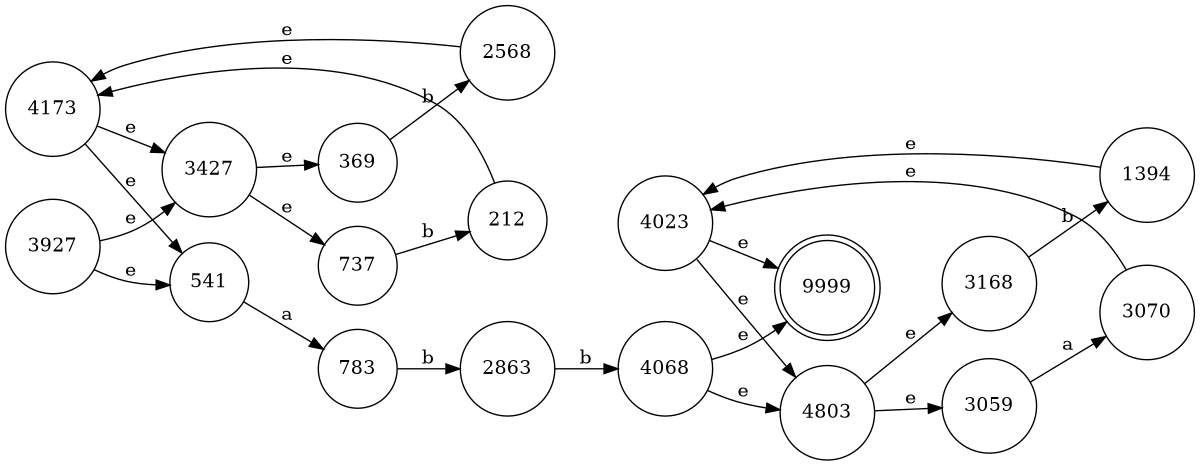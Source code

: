 digraph finite_state_machine {
	rankdir=LR size="8,5"
	node [shape=doublecircle]
	9999
	node [shape=circle]
	1394 -> 4023 [label=e
]
	212 -> 4173 [label=e
]
	2568 -> 4173 [label=e
]
	2863 -> 4068 [label=b
]
	3059 -> 3070 [label=a
]
	3070 -> 4023 [label=e
]
	3168 -> 1394 [label=b
]
	3427 -> 369 [label=e
]
	3427 -> 737 [label=e
]
	369 -> 2568 [label=b
]
	3927 -> 3427 [label=e
]
	3927 -> 541 [label=e
]
	4023 -> 4803 [label=e
]
	4023 -> 9999 [label=e
]
	4068 -> 4803 [label=e
]
	4068 -> 9999 [label=e
]
	4173 -> 3427 [label=e
]
	4173 -> 541 [label=e
]
	4803 -> 3059 [label=e
]
	4803 -> 3168 [label=e
]
	541 -> 783 [label=a
]
	737 -> 212 [label=b
]
	783 -> 2863 [label=b
]
}
